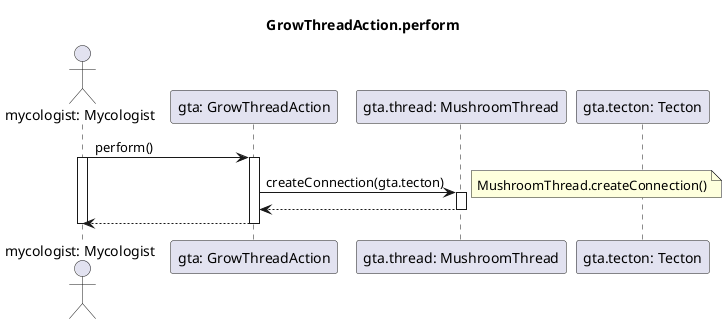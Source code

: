 @startuml Grow Thread Action
title GrowThreadAction.perform

actor "mycologist: Mycologist" as mycologist
participant "gta: GrowThreadAction" as gta
participant "gta.thread: MushroomThread" as mt
participant "gta.tecton: Tecton" as t

mycologist -> gta: perform()
activate mycologist
activate gta

gta -> mt: createConnection(gta.tecton)
activate mt
note right: MushroomThread.createConnection()

mt --> gta
deactivate mt

mycologist <-- gta
deactivate gta
deactivate mycologist

@enduml